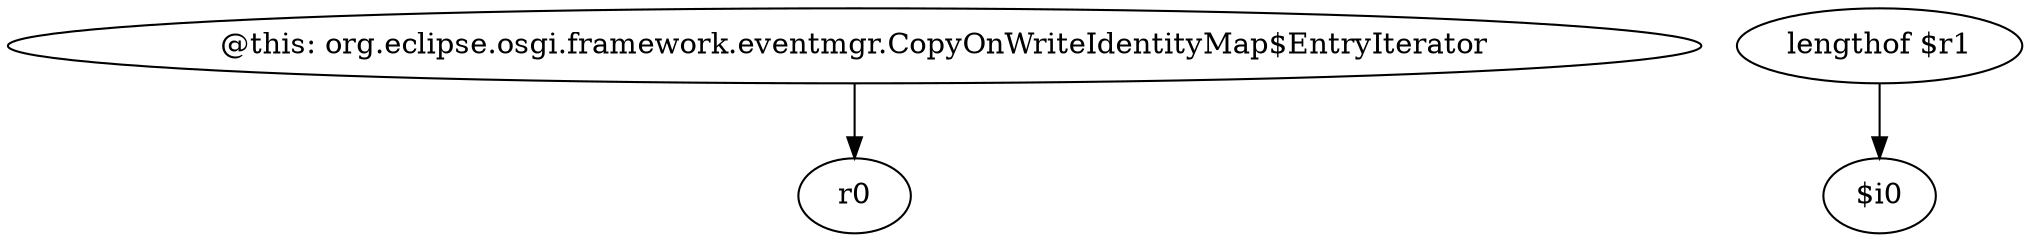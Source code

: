 digraph g {
0[label="@this: org.eclipse.osgi.framework.eventmgr.CopyOnWriteIdentityMap$EntryIterator"]
1[label="r0"]
0->1[label=""]
2[label="lengthof $r1"]
3[label="$i0"]
2->3[label=""]
}